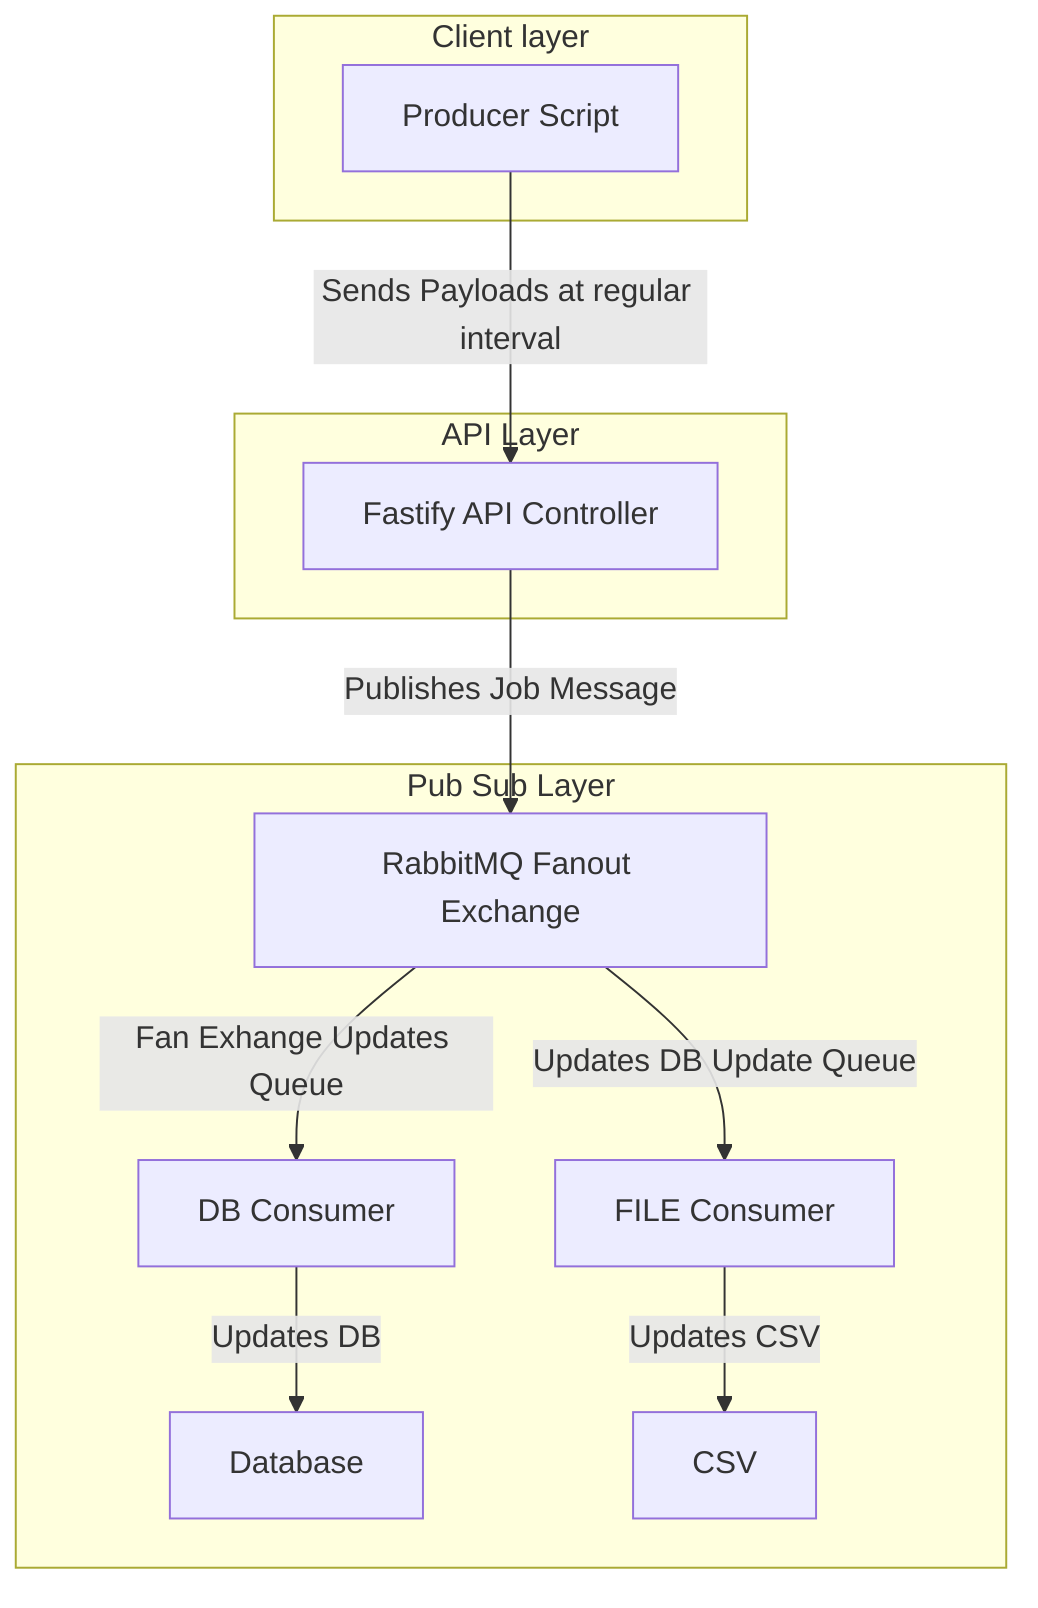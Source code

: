 flowchart TD
subgraph Client layer
A[Producer Script]
end
subgraph API Layer
    A[Producer Script] -->|Sends Payloads at regular interval| B[Fastify API Controller]
  end
subgraph Pub Sub Layer
    B -->|Publishes Job Message| C[RabbitMQ Fanout Exchange]
    C[RabbitMQ Fanout Exchange] --> |Fan Exhange Updates Queue| E[DB Consumer]
    C[RabbitMQ Fanout Exchange] --> |Updates DB Update Queue| F[File Consumer]
    E[DB Consumer] --> |Updates DB| H[Database]
    F[FILE Consumer] --> |Updates CSV| K[CSV]
end